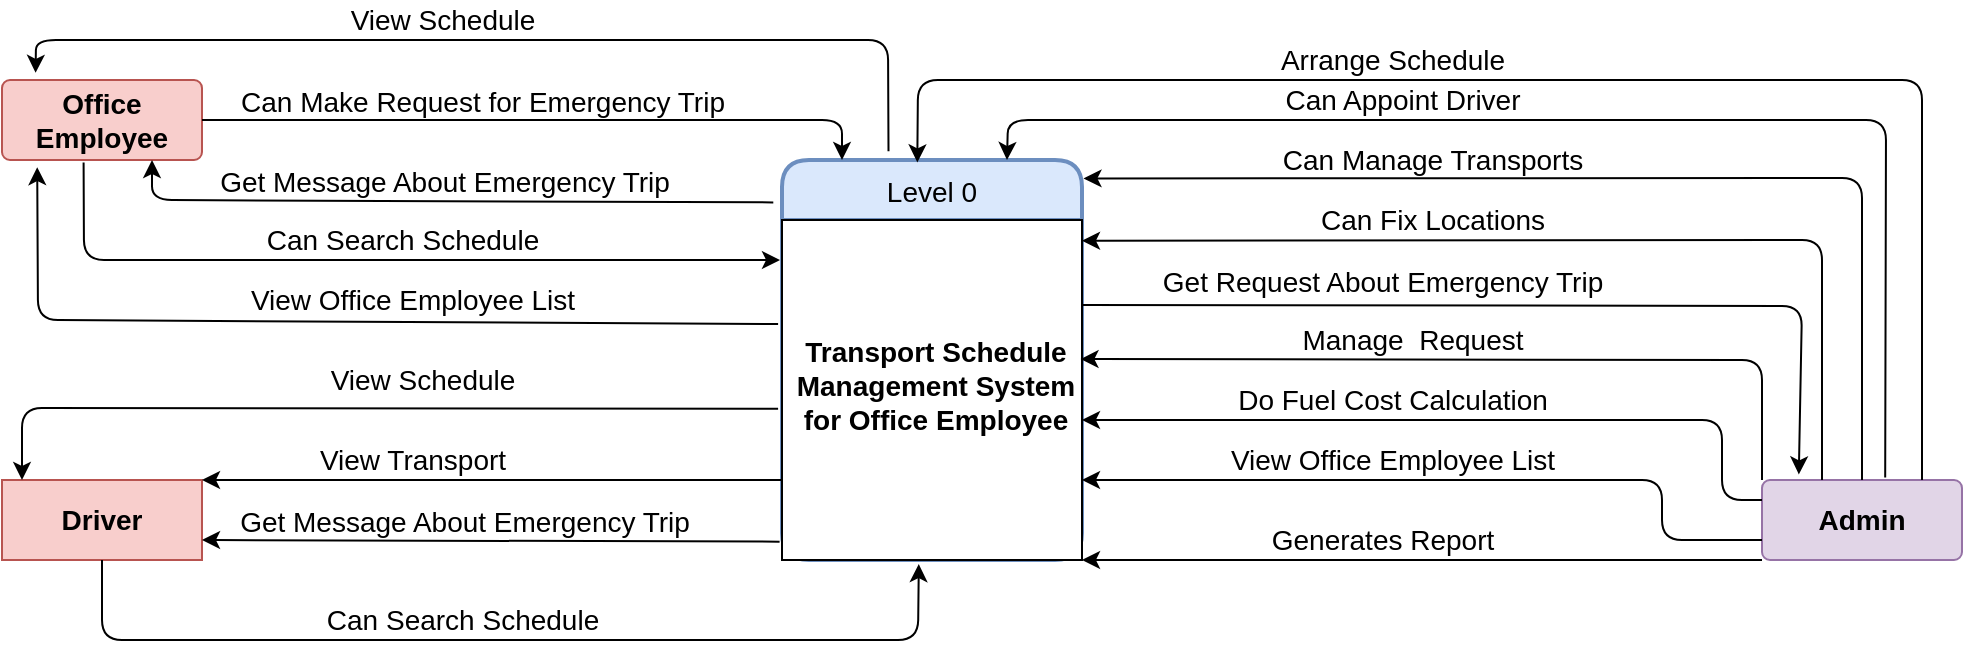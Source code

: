 <mxfile version="15.4.1" type="github">
  <diagram id="MAaFVeC6H0J-vM4f-zfk" name="Page-1">
    <mxGraphModel dx="1422" dy="695" grid="0" gridSize="10" guides="1" tooltips="1" connect="1" arrows="1" fold="1" page="1" pageScale="1" pageWidth="1169" pageHeight="827" math="0" shadow="0">
      <root>
        <mxCell id="0" />
        <mxCell id="1" parent="0" />
        <mxCell id="Z31YwW47jr1Y_mebFR8F-1" value="Level 0" style="swimlane;childLayout=stackLayout;horizontal=1;startSize=30;horizontalStack=0;rounded=1;fontSize=14;fontStyle=0;strokeWidth=2;resizeParent=0;resizeLast=1;shadow=0;dashed=0;align=center;hachureGap=4;pointerEvents=0;fillColor=#dae8fc;strokeColor=#6c8ebf;" parent="1" vertex="1">
          <mxGeometry x="530" y="360" width="150" height="200" as="geometry" />
        </mxCell>
        <mxCell id="Z31YwW47jr1Y_mebFR8F-2" value="&#xa;&#xa;&#xa;Transport Schedule &#xa;Management System &#xa;for Office Employee" style="align=center;spacingLeft=4;fontSize=14;verticalAlign=top;resizable=0;rotatable=0;part=1;fontStyle=1" parent="Z31YwW47jr1Y_mebFR8F-1" vertex="1">
          <mxGeometry y="30" width="150" height="170" as="geometry" />
        </mxCell>
        <mxCell id="Z31YwW47jr1Y_mebFR8F-4" value="&lt;b&gt;Admin&lt;/b&gt;" style="rounded=1;arcSize=10;whiteSpace=wrap;html=1;align=center;hachureGap=4;pointerEvents=0;fontSize=14;fillColor=#e1d5e7;strokeColor=#9673a6;" parent="1" vertex="1">
          <mxGeometry x="1020" y="520" width="100" height="40" as="geometry" />
        </mxCell>
        <mxCell id="Z31YwW47jr1Y_mebFR8F-5" value="&lt;b&gt;Driver&lt;/b&gt;" style="whiteSpace=wrap;html=1;align=center;hachureGap=4;pointerEvents=0;fontSize=14;fillColor=#f8cecc;strokeColor=#b85450;" parent="1" vertex="1">
          <mxGeometry x="140" y="520" width="100" height="40" as="geometry" />
        </mxCell>
        <mxCell id="Z31YwW47jr1Y_mebFR8F-6" value="&lt;b&gt;Office Employee&lt;/b&gt;" style="rounded=1;arcSize=10;whiteSpace=wrap;html=1;align=center;hachureGap=4;pointerEvents=0;fontSize=14;fillColor=#f8cecc;strokeColor=#b85450;" parent="1" vertex="1">
          <mxGeometry x="140" y="320" width="100" height="40" as="geometry" />
        </mxCell>
        <mxCell id="Z31YwW47jr1Y_mebFR8F-7" value="" style="endArrow=classic;html=1;fontSize=14;sourcePerimeterSpacing=8;targetPerimeterSpacing=8;entryX=0.451;entryY=0.006;entryDx=0;entryDy=0;entryPerimeter=0;" parent="1" target="Z31YwW47jr1Y_mebFR8F-1" edge="1">
          <mxGeometry width="50" height="50" relative="1" as="geometry">
            <mxPoint x="1100" y="520" as="sourcePoint" />
            <mxPoint x="640" y="400" as="targetPoint" />
            <Array as="points">
              <mxPoint x="1100" y="320" />
              <mxPoint x="598" y="320" />
            </Array>
          </mxGeometry>
        </mxCell>
        <mxCell id="Z31YwW47jr1Y_mebFR8F-8" value="Arrange Schedule" style="text;html=1;align=center;verticalAlign=middle;resizable=0;points=[];autosize=1;strokeColor=none;fillColor=none;fontSize=14;" parent="1" vertex="1">
          <mxGeometry x="770" y="300" width="130" height="20" as="geometry" />
        </mxCell>
        <mxCell id="Z31YwW47jr1Y_mebFR8F-9" value="" style="endArrow=classic;html=1;fontSize=14;sourcePerimeterSpacing=8;targetPerimeterSpacing=8;exitX=0.616;exitY=-0.03;exitDx=0;exitDy=0;exitPerimeter=0;entryX=0.75;entryY=0;entryDx=0;entryDy=0;" parent="1" source="Z31YwW47jr1Y_mebFR8F-4" target="Z31YwW47jr1Y_mebFR8F-1" edge="1">
          <mxGeometry width="50" height="50" relative="1" as="geometry">
            <mxPoint x="800" y="450" as="sourcePoint" />
            <mxPoint x="850" y="400" as="targetPoint" />
            <Array as="points">
              <mxPoint x="1082" y="340" />
              <mxPoint x="643" y="340" />
            </Array>
          </mxGeometry>
        </mxCell>
        <mxCell id="Z31YwW47jr1Y_mebFR8F-10" value="&lt;span style=&quot;font-style: normal&quot;&gt;Can Appoint Driver&lt;/span&gt;" style="edgeLabel;html=1;align=center;verticalAlign=middle;resizable=0;points=[];fontSize=14;fontStyle=2" parent="Z31YwW47jr1Y_mebFR8F-9" vertex="1" connectable="0">
          <mxGeometry x="0.499" y="-4" relative="1" as="geometry">
            <mxPoint x="57" y="-6" as="offset" />
          </mxGeometry>
        </mxCell>
        <mxCell id="Z31YwW47jr1Y_mebFR8F-11" value="" style="endArrow=classic;html=1;fontSize=14;sourcePerimeterSpacing=8;targetPerimeterSpacing=8;exitX=0.5;exitY=0;exitDx=0;exitDy=0;entryX=1.005;entryY=0.046;entryDx=0;entryDy=0;entryPerimeter=0;" parent="1" source="Z31YwW47jr1Y_mebFR8F-4" target="Z31YwW47jr1Y_mebFR8F-1" edge="1">
          <mxGeometry width="50" height="50" relative="1" as="geometry">
            <mxPoint x="800" y="450" as="sourcePoint" />
            <mxPoint x="670" y="357" as="targetPoint" />
            <Array as="points">
              <mxPoint x="1070" y="369" />
            </Array>
          </mxGeometry>
        </mxCell>
        <mxCell id="Z31YwW47jr1Y_mebFR8F-12" value="Can Manage Transports" style="text;html=1;align=center;verticalAlign=middle;resizable=0;points=[];autosize=1;strokeColor=none;fillColor=none;fontSize=14;" parent="1" vertex="1">
          <mxGeometry x="770" y="350" width="170" height="20" as="geometry" />
        </mxCell>
        <mxCell id="Z31YwW47jr1Y_mebFR8F-14" value="" style="endArrow=classic;html=1;fontSize=14;sourcePerimeterSpacing=8;targetPerimeterSpacing=8;entryX=1;entryY=0.061;entryDx=0;entryDy=0;entryPerimeter=0;" parent="1" target="Z31YwW47jr1Y_mebFR8F-2" edge="1">
          <mxGeometry width="50" height="50" relative="1" as="geometry">
            <mxPoint x="1050" y="520" as="sourcePoint" />
            <mxPoint x="850" y="500" as="targetPoint" />
            <Array as="points">
              <mxPoint x="1050" y="400" />
            </Array>
          </mxGeometry>
        </mxCell>
        <mxCell id="Z31YwW47jr1Y_mebFR8F-15" value="Can Fix Locations" style="text;html=1;align=center;verticalAlign=middle;resizable=0;points=[];autosize=1;strokeColor=none;fillColor=none;fontSize=14;" parent="1" vertex="1">
          <mxGeometry x="790" y="380" width="130" height="20" as="geometry" />
        </mxCell>
        <mxCell id="Z31YwW47jr1Y_mebFR8F-16" value="" style="endArrow=classic;html=1;fontSize=14;sourcePerimeterSpacing=8;targetPerimeterSpacing=8;entryX=0.184;entryY=-0.07;entryDx=0;entryDy=0;exitX=1;exitY=0.25;exitDx=0;exitDy=0;entryPerimeter=0;" parent="1" source="Z31YwW47jr1Y_mebFR8F-2" target="Z31YwW47jr1Y_mebFR8F-4" edge="1">
          <mxGeometry width="50" height="50" relative="1" as="geometry">
            <mxPoint x="960" y="500" as="sourcePoint" />
            <mxPoint x="850" y="500" as="targetPoint" />
            <Array as="points">
              <mxPoint x="1040" y="433" />
            </Array>
          </mxGeometry>
        </mxCell>
        <mxCell id="Z31YwW47jr1Y_mebFR8F-17" value="Get Request About Emergency Trip" style="text;html=1;align=center;verticalAlign=middle;resizable=0;points=[];autosize=1;strokeColor=none;fillColor=none;fontSize=14;" parent="1" vertex="1">
          <mxGeometry x="715" y="410" width="230" height="21" as="geometry" />
        </mxCell>
        <mxCell id="Z31YwW47jr1Y_mebFR8F-18" value="" style="endArrow=classic;html=1;fontSize=14;sourcePerimeterSpacing=8;targetPerimeterSpacing=8;exitX=0;exitY=0;exitDx=0;exitDy=0;entryX=0.995;entryY=0.409;entryDx=0;entryDy=0;entryPerimeter=0;" parent="1" source="Z31YwW47jr1Y_mebFR8F-4" target="Z31YwW47jr1Y_mebFR8F-2" edge="1">
          <mxGeometry width="50" height="50" relative="1" as="geometry">
            <mxPoint x="800" y="550" as="sourcePoint" />
            <mxPoint x="850" y="500" as="targetPoint" />
            <Array as="points">
              <mxPoint x="1020" y="460" />
            </Array>
          </mxGeometry>
        </mxCell>
        <mxCell id="Z31YwW47jr1Y_mebFR8F-19" value="Manage&amp;nbsp; Request" style="text;html=1;align=center;verticalAlign=middle;resizable=0;points=[];autosize=1;strokeColor=none;fillColor=none;fontSize=14;" parent="1" vertex="1">
          <mxGeometry x="780" y="440" width="130" height="20" as="geometry" />
        </mxCell>
        <mxCell id="Z31YwW47jr1Y_mebFR8F-20" value="" style="endArrow=classic;html=1;fontSize=14;sourcePerimeterSpacing=8;targetPerimeterSpacing=8;exitX=0;exitY=0.25;exitDx=0;exitDy=0;entryX=1;entryY=0.588;entryDx=0;entryDy=0;entryPerimeter=0;" parent="1" source="Z31YwW47jr1Y_mebFR8F-4" target="Z31YwW47jr1Y_mebFR8F-2" edge="1">
          <mxGeometry width="50" height="50" relative="1" as="geometry">
            <mxPoint x="800" y="550" as="sourcePoint" />
            <mxPoint x="850" y="500" as="targetPoint" />
            <Array as="points">
              <mxPoint x="1000" y="530" />
              <mxPoint x="1000" y="490" />
            </Array>
          </mxGeometry>
        </mxCell>
        <mxCell id="Z31YwW47jr1Y_mebFR8F-21" value="Do Fuel Cost Calculation" style="text;html=1;align=center;verticalAlign=middle;resizable=0;points=[];autosize=1;strokeColor=none;fillColor=none;fontSize=14;" parent="1" vertex="1">
          <mxGeometry x="750" y="470" width="170" height="20" as="geometry" />
        </mxCell>
        <mxCell id="Z31YwW47jr1Y_mebFR8F-22" value="" style="endArrow=classic;html=1;fontSize=14;sourcePerimeterSpacing=8;targetPerimeterSpacing=8;exitX=0;exitY=0.75;exitDx=0;exitDy=0;" parent="1" source="Z31YwW47jr1Y_mebFR8F-4" edge="1">
          <mxGeometry width="50" height="50" relative="1" as="geometry">
            <mxPoint x="800" y="550" as="sourcePoint" />
            <mxPoint x="680" y="520" as="targetPoint" />
            <Array as="points">
              <mxPoint x="970" y="550" />
              <mxPoint x="970" y="520" />
            </Array>
          </mxGeometry>
        </mxCell>
        <mxCell id="Z31YwW47jr1Y_mebFR8F-23" value="View Office Employee List" style="text;html=1;align=center;verticalAlign=middle;resizable=0;points=[];autosize=1;strokeColor=none;fillColor=none;fontSize=14;" parent="1" vertex="1">
          <mxGeometry x="745" y="500" width="180" height="20" as="geometry" />
        </mxCell>
        <mxCell id="Z31YwW47jr1Y_mebFR8F-25" value="" style="endArrow=classic;html=1;fontSize=14;sourcePerimeterSpacing=8;targetPerimeterSpacing=8;exitX=0;exitY=1;exitDx=0;exitDy=0;" parent="1" source="Z31YwW47jr1Y_mebFR8F-4" edge="1">
          <mxGeometry width="50" height="50" relative="1" as="geometry">
            <mxPoint x="800" y="550" as="sourcePoint" />
            <mxPoint x="680" y="560" as="targetPoint" />
          </mxGeometry>
        </mxCell>
        <mxCell id="Z31YwW47jr1Y_mebFR8F-26" value="Generates Report" style="text;html=1;align=center;verticalAlign=middle;resizable=0;points=[];autosize=1;strokeColor=none;fillColor=none;fontSize=14;" parent="1" vertex="1">
          <mxGeometry x="765" y="540" width="130" height="20" as="geometry" />
        </mxCell>
        <mxCell id="Z31YwW47jr1Y_mebFR8F-27" value="" style="endArrow=classic;html=1;fontSize=14;sourcePerimeterSpacing=8;targetPerimeterSpacing=8;entryX=0.168;entryY=-0.09;entryDx=0;entryDy=0;entryPerimeter=0;exitX=0.355;exitY=-0.022;exitDx=0;exitDy=0;exitPerimeter=0;" parent="1" source="Z31YwW47jr1Y_mebFR8F-1" target="Z31YwW47jr1Y_mebFR8F-6" edge="1">
          <mxGeometry width="50" height="50" relative="1" as="geometry">
            <mxPoint x="310" y="450" as="sourcePoint" />
            <mxPoint x="360" y="400" as="targetPoint" />
            <Array as="points">
              <mxPoint x="583" y="300" />
              <mxPoint x="157" y="300" />
            </Array>
          </mxGeometry>
        </mxCell>
        <mxCell id="Z31YwW47jr1Y_mebFR8F-28" value="View Schedule" style="text;html=1;align=center;verticalAlign=middle;resizable=0;points=[];autosize=1;strokeColor=none;fillColor=none;fontSize=14;" parent="1" vertex="1">
          <mxGeometry x="305" y="280" width="110" height="20" as="geometry" />
        </mxCell>
        <mxCell id="Z31YwW47jr1Y_mebFR8F-30" value="" style="endArrow=classic;html=1;fontSize=14;sourcePerimeterSpacing=8;targetPerimeterSpacing=8;exitX=1;exitY=0.5;exitDx=0;exitDy=0;" parent="1" source="Z31YwW47jr1Y_mebFR8F-6" edge="1">
          <mxGeometry width="50" height="50" relative="1" as="geometry">
            <mxPoint x="310" y="450" as="sourcePoint" />
            <mxPoint x="560" y="360" as="targetPoint" />
            <Array as="points">
              <mxPoint x="560" y="340" />
            </Array>
          </mxGeometry>
        </mxCell>
        <mxCell id="Z31YwW47jr1Y_mebFR8F-31" value="Can Make Request for Emergency Trip" style="text;html=1;align=center;verticalAlign=middle;resizable=0;points=[];autosize=1;strokeColor=none;fillColor=none;fontSize=14;" parent="1" vertex="1">
          <mxGeometry x="254" y="320" width="252" height="21" as="geometry" />
        </mxCell>
        <mxCell id="Z31YwW47jr1Y_mebFR8F-32" value="" style="endArrow=classic;html=1;fontSize=14;sourcePerimeterSpacing=8;targetPerimeterSpacing=8;exitX=-0.029;exitY=0.106;exitDx=0;exitDy=0;entryX=0.75;entryY=1;entryDx=0;entryDy=0;exitPerimeter=0;" parent="1" source="Z31YwW47jr1Y_mebFR8F-1" target="Z31YwW47jr1Y_mebFR8F-6" edge="1">
          <mxGeometry width="50" height="50" relative="1" as="geometry">
            <mxPoint x="310" y="450" as="sourcePoint" />
            <mxPoint x="360" y="400" as="targetPoint" />
            <Array as="points">
              <mxPoint x="215" y="380" />
            </Array>
          </mxGeometry>
        </mxCell>
        <mxCell id="Z31YwW47jr1Y_mebFR8F-33" value="Get Message About Emergency Trip" style="text;html=1;align=center;verticalAlign=middle;resizable=0;points=[];autosize=1;strokeColor=none;fillColor=none;fontSize=14;" parent="1" vertex="1">
          <mxGeometry x="243" y="360" width="235" height="21" as="geometry" />
        </mxCell>
        <mxCell id="Z31YwW47jr1Y_mebFR8F-34" value="" style="endArrow=classic;html=1;fontSize=14;sourcePerimeterSpacing=8;targetPerimeterSpacing=8;exitX=0.408;exitY=1.03;exitDx=0;exitDy=0;exitPerimeter=0;" parent="1" source="Z31YwW47jr1Y_mebFR8F-6" edge="1">
          <mxGeometry width="50" height="50" relative="1" as="geometry">
            <mxPoint x="310" y="450" as="sourcePoint" />
            <mxPoint x="529" y="410" as="targetPoint" />
            <Array as="points">
              <mxPoint x="181" y="410" />
            </Array>
          </mxGeometry>
        </mxCell>
        <mxCell id="Z31YwW47jr1Y_mebFR8F-35" value="Can Search Schedule" style="text;html=1;align=center;verticalAlign=middle;resizable=0;points=[];autosize=1;strokeColor=none;fillColor=none;fontSize=14;" parent="1" vertex="1">
          <mxGeometry x="265" y="390" width="150" height="20" as="geometry" />
        </mxCell>
        <mxCell id="Z31YwW47jr1Y_mebFR8F-36" value="" style="endArrow=classic;html=1;fontSize=14;sourcePerimeterSpacing=8;targetPerimeterSpacing=8;exitX=-0.013;exitY=0.306;exitDx=0;exitDy=0;exitPerimeter=0;entryX=0.176;entryY=1.09;entryDx=0;entryDy=0;entryPerimeter=0;" parent="1" source="Z31YwW47jr1Y_mebFR8F-2" target="Z31YwW47jr1Y_mebFR8F-6" edge="1">
          <mxGeometry width="50" height="50" relative="1" as="geometry">
            <mxPoint x="310" y="450" as="sourcePoint" />
            <mxPoint x="360" y="400" as="targetPoint" />
            <Array as="points">
              <mxPoint x="158" y="440" />
            </Array>
          </mxGeometry>
        </mxCell>
        <mxCell id="Z31YwW47jr1Y_mebFR8F-37" value="View Office Employee List" style="text;html=1;align=center;verticalAlign=middle;resizable=0;points=[];autosize=1;strokeColor=none;fillColor=none;fontSize=14;" parent="1" vertex="1">
          <mxGeometry x="255" y="420" width="180" height="20" as="geometry" />
        </mxCell>
        <mxCell id="Z31YwW47jr1Y_mebFR8F-38" value="" style="endArrow=classic;html=1;fontSize=14;sourcePerimeterSpacing=8;targetPerimeterSpacing=8;exitX=-0.013;exitY=0.555;exitDx=0;exitDy=0;exitPerimeter=0;" parent="1" source="Z31YwW47jr1Y_mebFR8F-2" edge="1">
          <mxGeometry width="50" height="50" relative="1" as="geometry">
            <mxPoint x="310" y="650" as="sourcePoint" />
            <mxPoint x="150" y="520" as="targetPoint" />
            <Array as="points">
              <mxPoint x="150" y="484" />
            </Array>
          </mxGeometry>
        </mxCell>
        <mxCell id="Z31YwW47jr1Y_mebFR8F-39" value="View Schedule" style="text;html=1;align=center;verticalAlign=middle;resizable=0;points=[];autosize=1;strokeColor=none;fillColor=none;fontSize=14;" parent="1" vertex="1">
          <mxGeometry x="295" y="460" width="110" height="20" as="geometry" />
        </mxCell>
        <mxCell id="Z31YwW47jr1Y_mebFR8F-40" value="" style="endArrow=classic;html=1;fontSize=14;sourcePerimeterSpacing=8;targetPerimeterSpacing=8;" parent="1" edge="1">
          <mxGeometry width="50" height="50" relative="1" as="geometry">
            <mxPoint x="530" y="520" as="sourcePoint" />
            <mxPoint x="240" y="520" as="targetPoint" />
            <Array as="points">
              <mxPoint x="370" y="520" />
            </Array>
          </mxGeometry>
        </mxCell>
        <mxCell id="Z31YwW47jr1Y_mebFR8F-41" value="View Transport" style="text;html=1;align=center;verticalAlign=middle;resizable=0;points=[];autosize=1;strokeColor=none;fillColor=none;fontSize=14;" parent="1" vertex="1">
          <mxGeometry x="290" y="500" width="110" height="20" as="geometry" />
        </mxCell>
        <mxCell id="Z31YwW47jr1Y_mebFR8F-42" value="" style="endArrow=classic;html=1;fontSize=14;sourcePerimeterSpacing=8;targetPerimeterSpacing=8;exitX=-0.008;exitY=0.946;exitDx=0;exitDy=0;exitPerimeter=0;entryX=1;entryY=0.75;entryDx=0;entryDy=0;" parent="1" source="Z31YwW47jr1Y_mebFR8F-2" target="Z31YwW47jr1Y_mebFR8F-5" edge="1">
          <mxGeometry width="50" height="50" relative="1" as="geometry">
            <mxPoint x="310" y="650" as="sourcePoint" />
            <mxPoint x="360" y="600" as="targetPoint" />
          </mxGeometry>
        </mxCell>
        <mxCell id="Z31YwW47jr1Y_mebFR8F-43" value="Get Message About Emergency Trip" style="text;html=1;align=center;verticalAlign=middle;resizable=0;points=[];autosize=1;strokeColor=none;fillColor=none;fontSize=14;" parent="1" vertex="1">
          <mxGeometry x="253" y="530" width="235" height="21" as="geometry" />
        </mxCell>
        <mxCell id="Z31YwW47jr1Y_mebFR8F-44" value="" style="endArrow=classic;html=1;fontSize=14;sourcePerimeterSpacing=8;targetPerimeterSpacing=8;exitX=0.5;exitY=1;exitDx=0;exitDy=0;entryX=0.456;entryY=1.012;entryDx=0;entryDy=0;entryPerimeter=0;" parent="1" source="Z31YwW47jr1Y_mebFR8F-5" target="Z31YwW47jr1Y_mebFR8F-2" edge="1">
          <mxGeometry width="50" height="50" relative="1" as="geometry">
            <mxPoint x="310" y="650" as="sourcePoint" />
            <mxPoint x="360" y="600" as="targetPoint" />
            <Array as="points">
              <mxPoint x="190" y="600" />
              <mxPoint x="598" y="600" />
            </Array>
          </mxGeometry>
        </mxCell>
        <mxCell id="Z31YwW47jr1Y_mebFR8F-45" value="Can Search Schedule" style="text;html=1;align=center;verticalAlign=middle;resizable=0;points=[];autosize=1;strokeColor=none;fillColor=none;fontSize=14;" parent="1" vertex="1">
          <mxGeometry x="295" y="580" width="150" height="20" as="geometry" />
        </mxCell>
      </root>
    </mxGraphModel>
  </diagram>
</mxfile>
